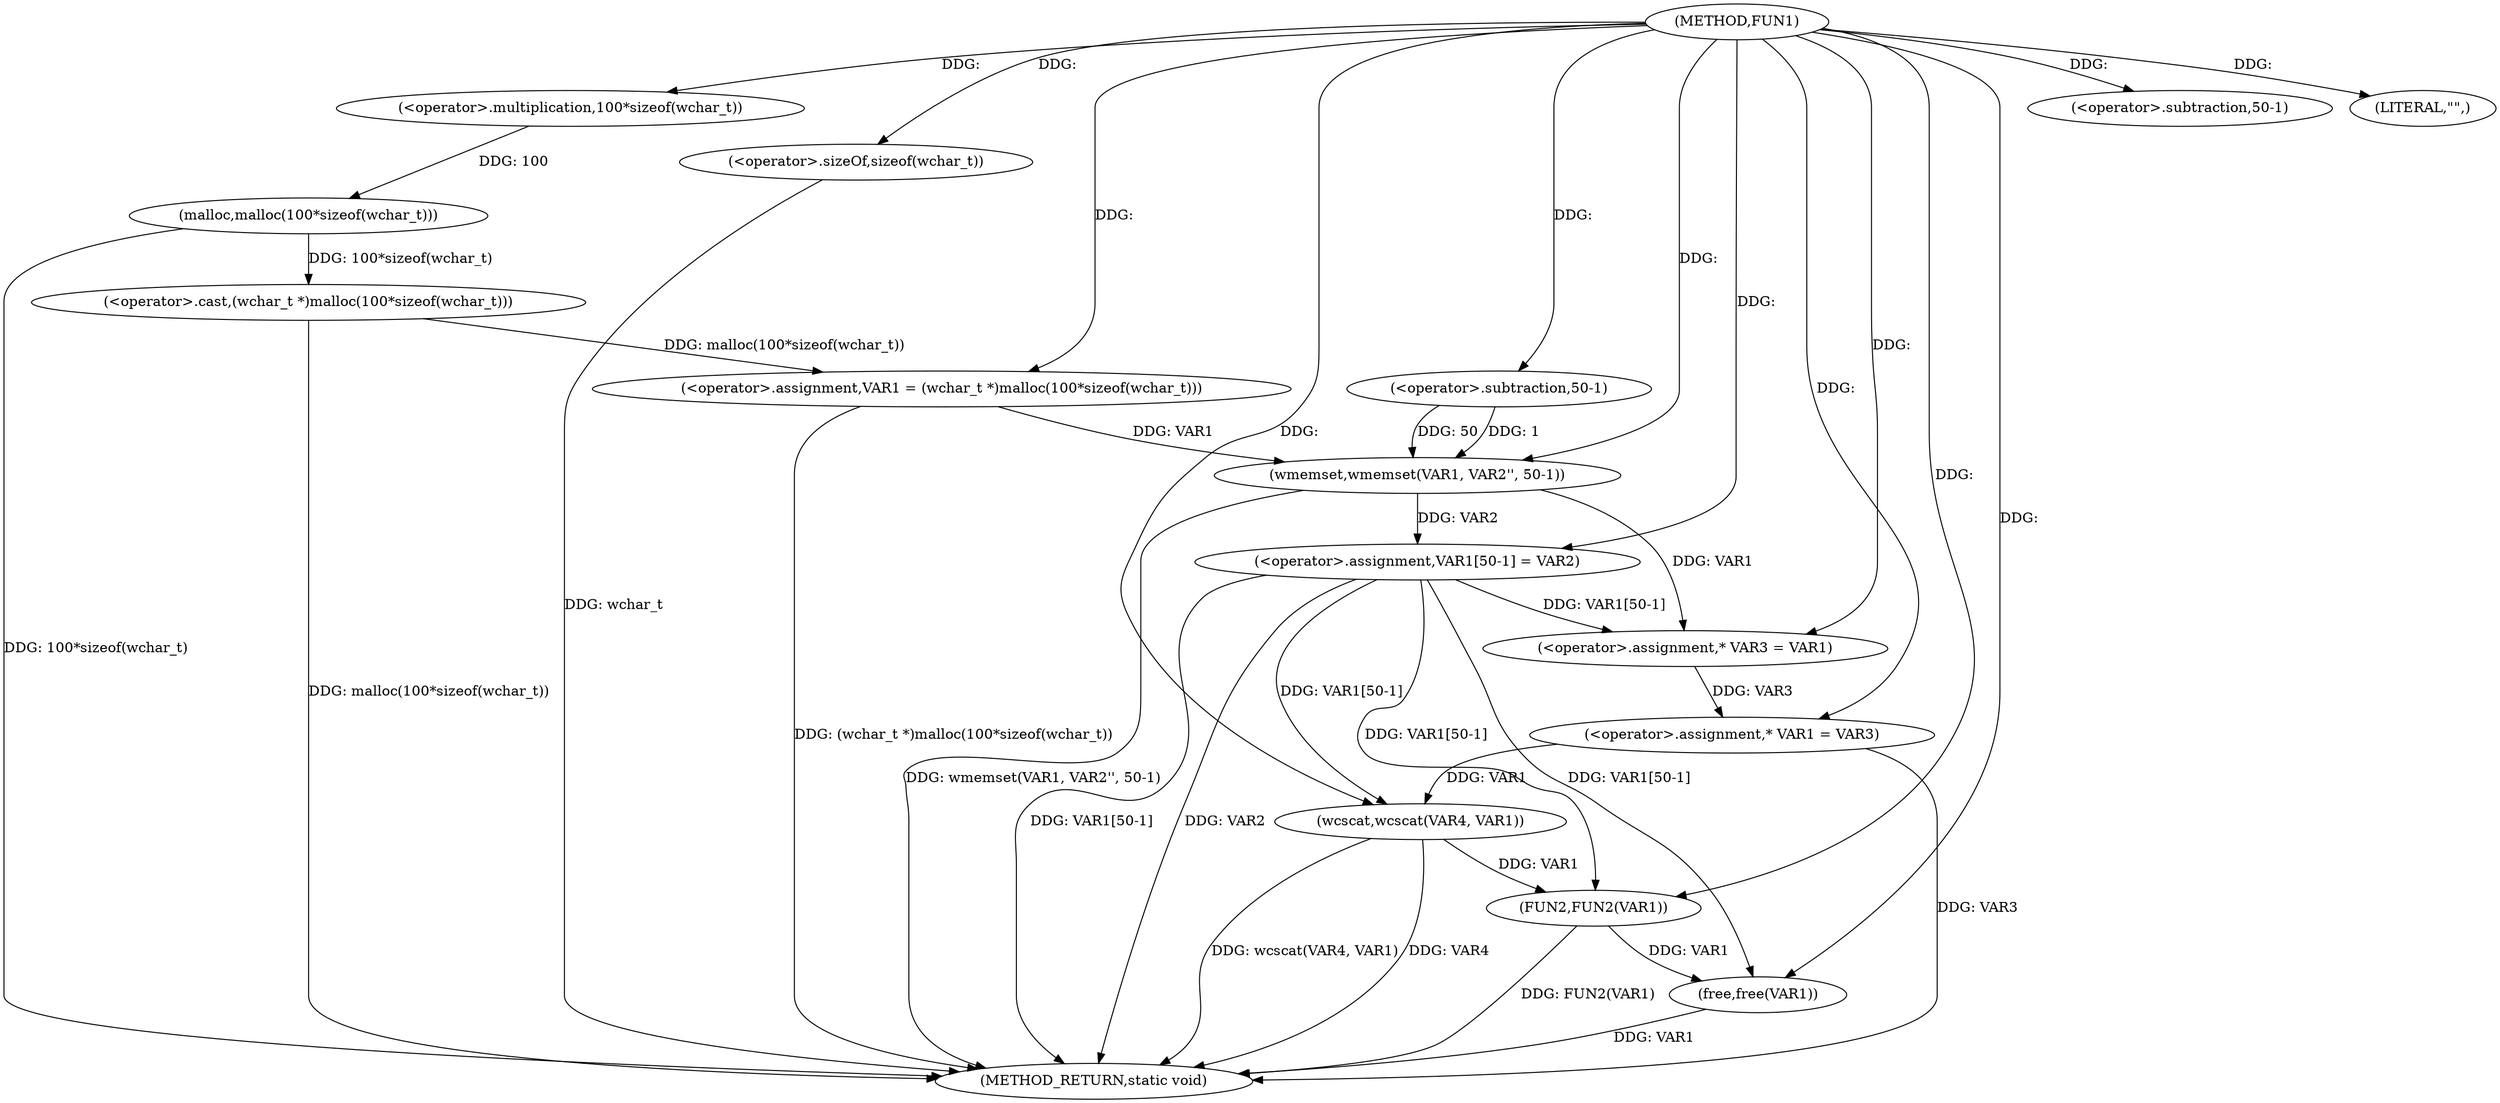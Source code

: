 digraph FUN1 {  
"1000100" [label = "(METHOD,FUN1)" ]
"1000143" [label = "(METHOD_RETURN,static void)" ]
"1000103" [label = "(<operator>.assignment,VAR1 = (wchar_t *)malloc(100*sizeof(wchar_t)))" ]
"1000105" [label = "(<operator>.cast,(wchar_t *)malloc(100*sizeof(wchar_t)))" ]
"1000107" [label = "(malloc,malloc(100*sizeof(wchar_t)))" ]
"1000108" [label = "(<operator>.multiplication,100*sizeof(wchar_t))" ]
"1000110" [label = "(<operator>.sizeOf,sizeof(wchar_t))" ]
"1000112" [label = "(wmemset,wmemset(VAR1, VAR2'', 50-1))" ]
"1000115" [label = "(<operator>.subtraction,50-1)" ]
"1000118" [label = "(<operator>.assignment,VAR1[50-1] = VAR2)" ]
"1000121" [label = "(<operator>.subtraction,50-1)" ]
"1000127" [label = "(<operator>.assignment,* VAR3 = VAR1)" ]
"1000131" [label = "(<operator>.assignment,* VAR1 = VAR3)" ]
"1000135" [label = "(LITERAL,\"\",)" ]
"1000136" [label = "(wcscat,wcscat(VAR4, VAR1))" ]
"1000139" [label = "(FUN2,FUN2(VAR1))" ]
"1000141" [label = "(free,free(VAR1))" ]
  "1000141" -> "1000143"  [ label = "DDG: VAR1"] 
  "1000107" -> "1000143"  [ label = "DDG: 100*sizeof(wchar_t)"] 
  "1000105" -> "1000143"  [ label = "DDG: malloc(100*sizeof(wchar_t))"] 
  "1000103" -> "1000143"  [ label = "DDG: (wchar_t *)malloc(100*sizeof(wchar_t))"] 
  "1000136" -> "1000143"  [ label = "DDG: wcscat(VAR4, VAR1)"] 
  "1000118" -> "1000143"  [ label = "DDG: VAR1[50-1]"] 
  "1000110" -> "1000143"  [ label = "DDG: wchar_t"] 
  "1000136" -> "1000143"  [ label = "DDG: VAR4"] 
  "1000139" -> "1000143"  [ label = "DDG: FUN2(VAR1)"] 
  "1000131" -> "1000143"  [ label = "DDG: VAR3"] 
  "1000112" -> "1000143"  [ label = "DDG: wmemset(VAR1, VAR2'', 50-1)"] 
  "1000118" -> "1000143"  [ label = "DDG: VAR2"] 
  "1000105" -> "1000103"  [ label = "DDG: malloc(100*sizeof(wchar_t))"] 
  "1000100" -> "1000103"  [ label = "DDG: "] 
  "1000107" -> "1000105"  [ label = "DDG: 100*sizeof(wchar_t)"] 
  "1000108" -> "1000107"  [ label = "DDG: 100"] 
  "1000100" -> "1000108"  [ label = "DDG: "] 
  "1000100" -> "1000110"  [ label = "DDG: "] 
  "1000103" -> "1000112"  [ label = "DDG: VAR1"] 
  "1000100" -> "1000112"  [ label = "DDG: "] 
  "1000115" -> "1000112"  [ label = "DDG: 50"] 
  "1000115" -> "1000112"  [ label = "DDG: 1"] 
  "1000100" -> "1000115"  [ label = "DDG: "] 
  "1000112" -> "1000118"  [ label = "DDG: VAR2"] 
  "1000100" -> "1000118"  [ label = "DDG: "] 
  "1000100" -> "1000121"  [ label = "DDG: "] 
  "1000112" -> "1000127"  [ label = "DDG: VAR1"] 
  "1000118" -> "1000127"  [ label = "DDG: VAR1[50-1]"] 
  "1000100" -> "1000127"  [ label = "DDG: "] 
  "1000127" -> "1000131"  [ label = "DDG: VAR3"] 
  "1000100" -> "1000131"  [ label = "DDG: "] 
  "1000100" -> "1000135"  [ label = "DDG: "] 
  "1000100" -> "1000136"  [ label = "DDG: "] 
  "1000131" -> "1000136"  [ label = "DDG: VAR1"] 
  "1000118" -> "1000136"  [ label = "DDG: VAR1[50-1]"] 
  "1000136" -> "1000139"  [ label = "DDG: VAR1"] 
  "1000118" -> "1000139"  [ label = "DDG: VAR1[50-1]"] 
  "1000100" -> "1000139"  [ label = "DDG: "] 
  "1000139" -> "1000141"  [ label = "DDG: VAR1"] 
  "1000118" -> "1000141"  [ label = "DDG: VAR1[50-1]"] 
  "1000100" -> "1000141"  [ label = "DDG: "] 
}
